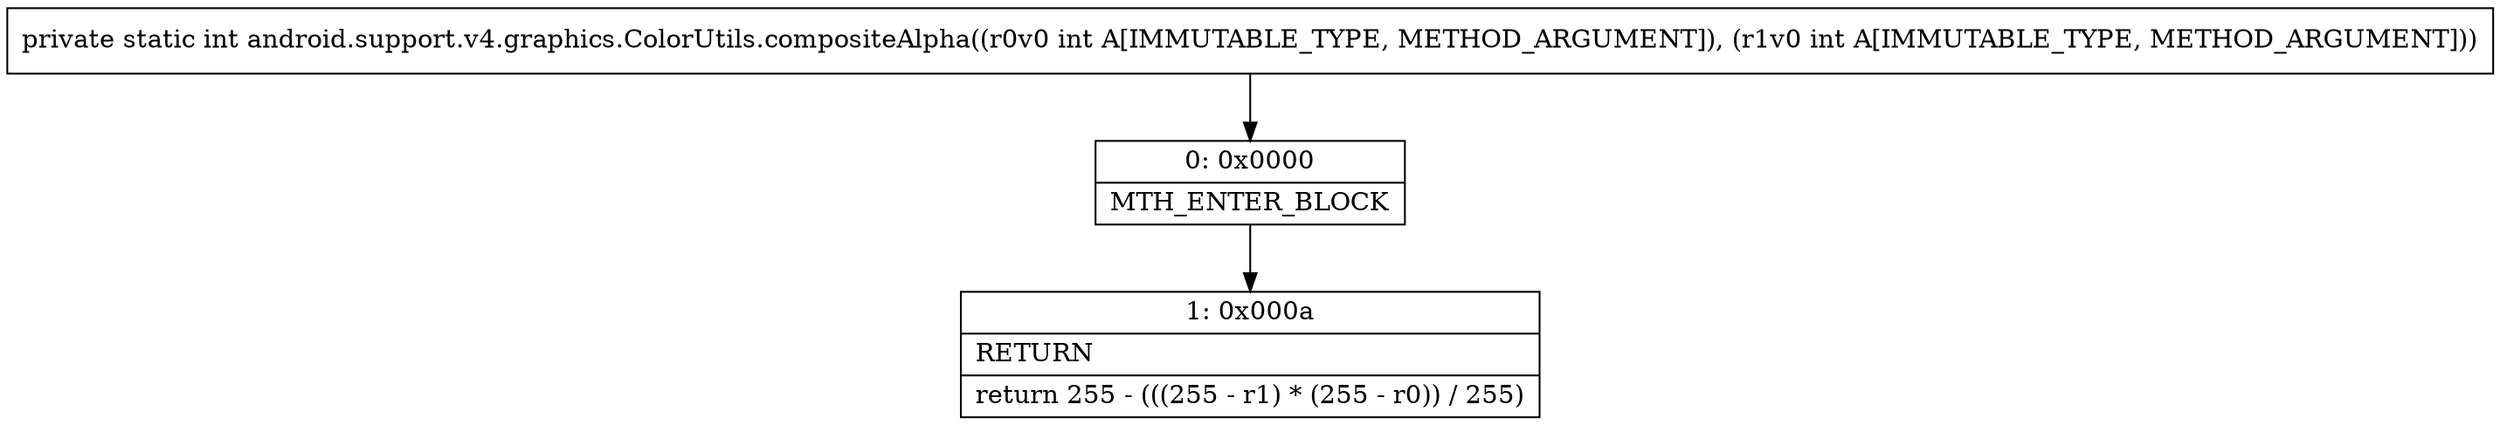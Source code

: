 digraph "CFG forandroid.support.v4.graphics.ColorUtils.compositeAlpha(II)I" {
Node_0 [shape=record,label="{0\:\ 0x0000|MTH_ENTER_BLOCK\l}"];
Node_1 [shape=record,label="{1\:\ 0x000a|RETURN\l|return 255 \- (((255 \- r1) * (255 \- r0)) \/ 255)\l}"];
MethodNode[shape=record,label="{private static int android.support.v4.graphics.ColorUtils.compositeAlpha((r0v0 int A[IMMUTABLE_TYPE, METHOD_ARGUMENT]), (r1v0 int A[IMMUTABLE_TYPE, METHOD_ARGUMENT])) }"];
MethodNode -> Node_0;
Node_0 -> Node_1;
}

